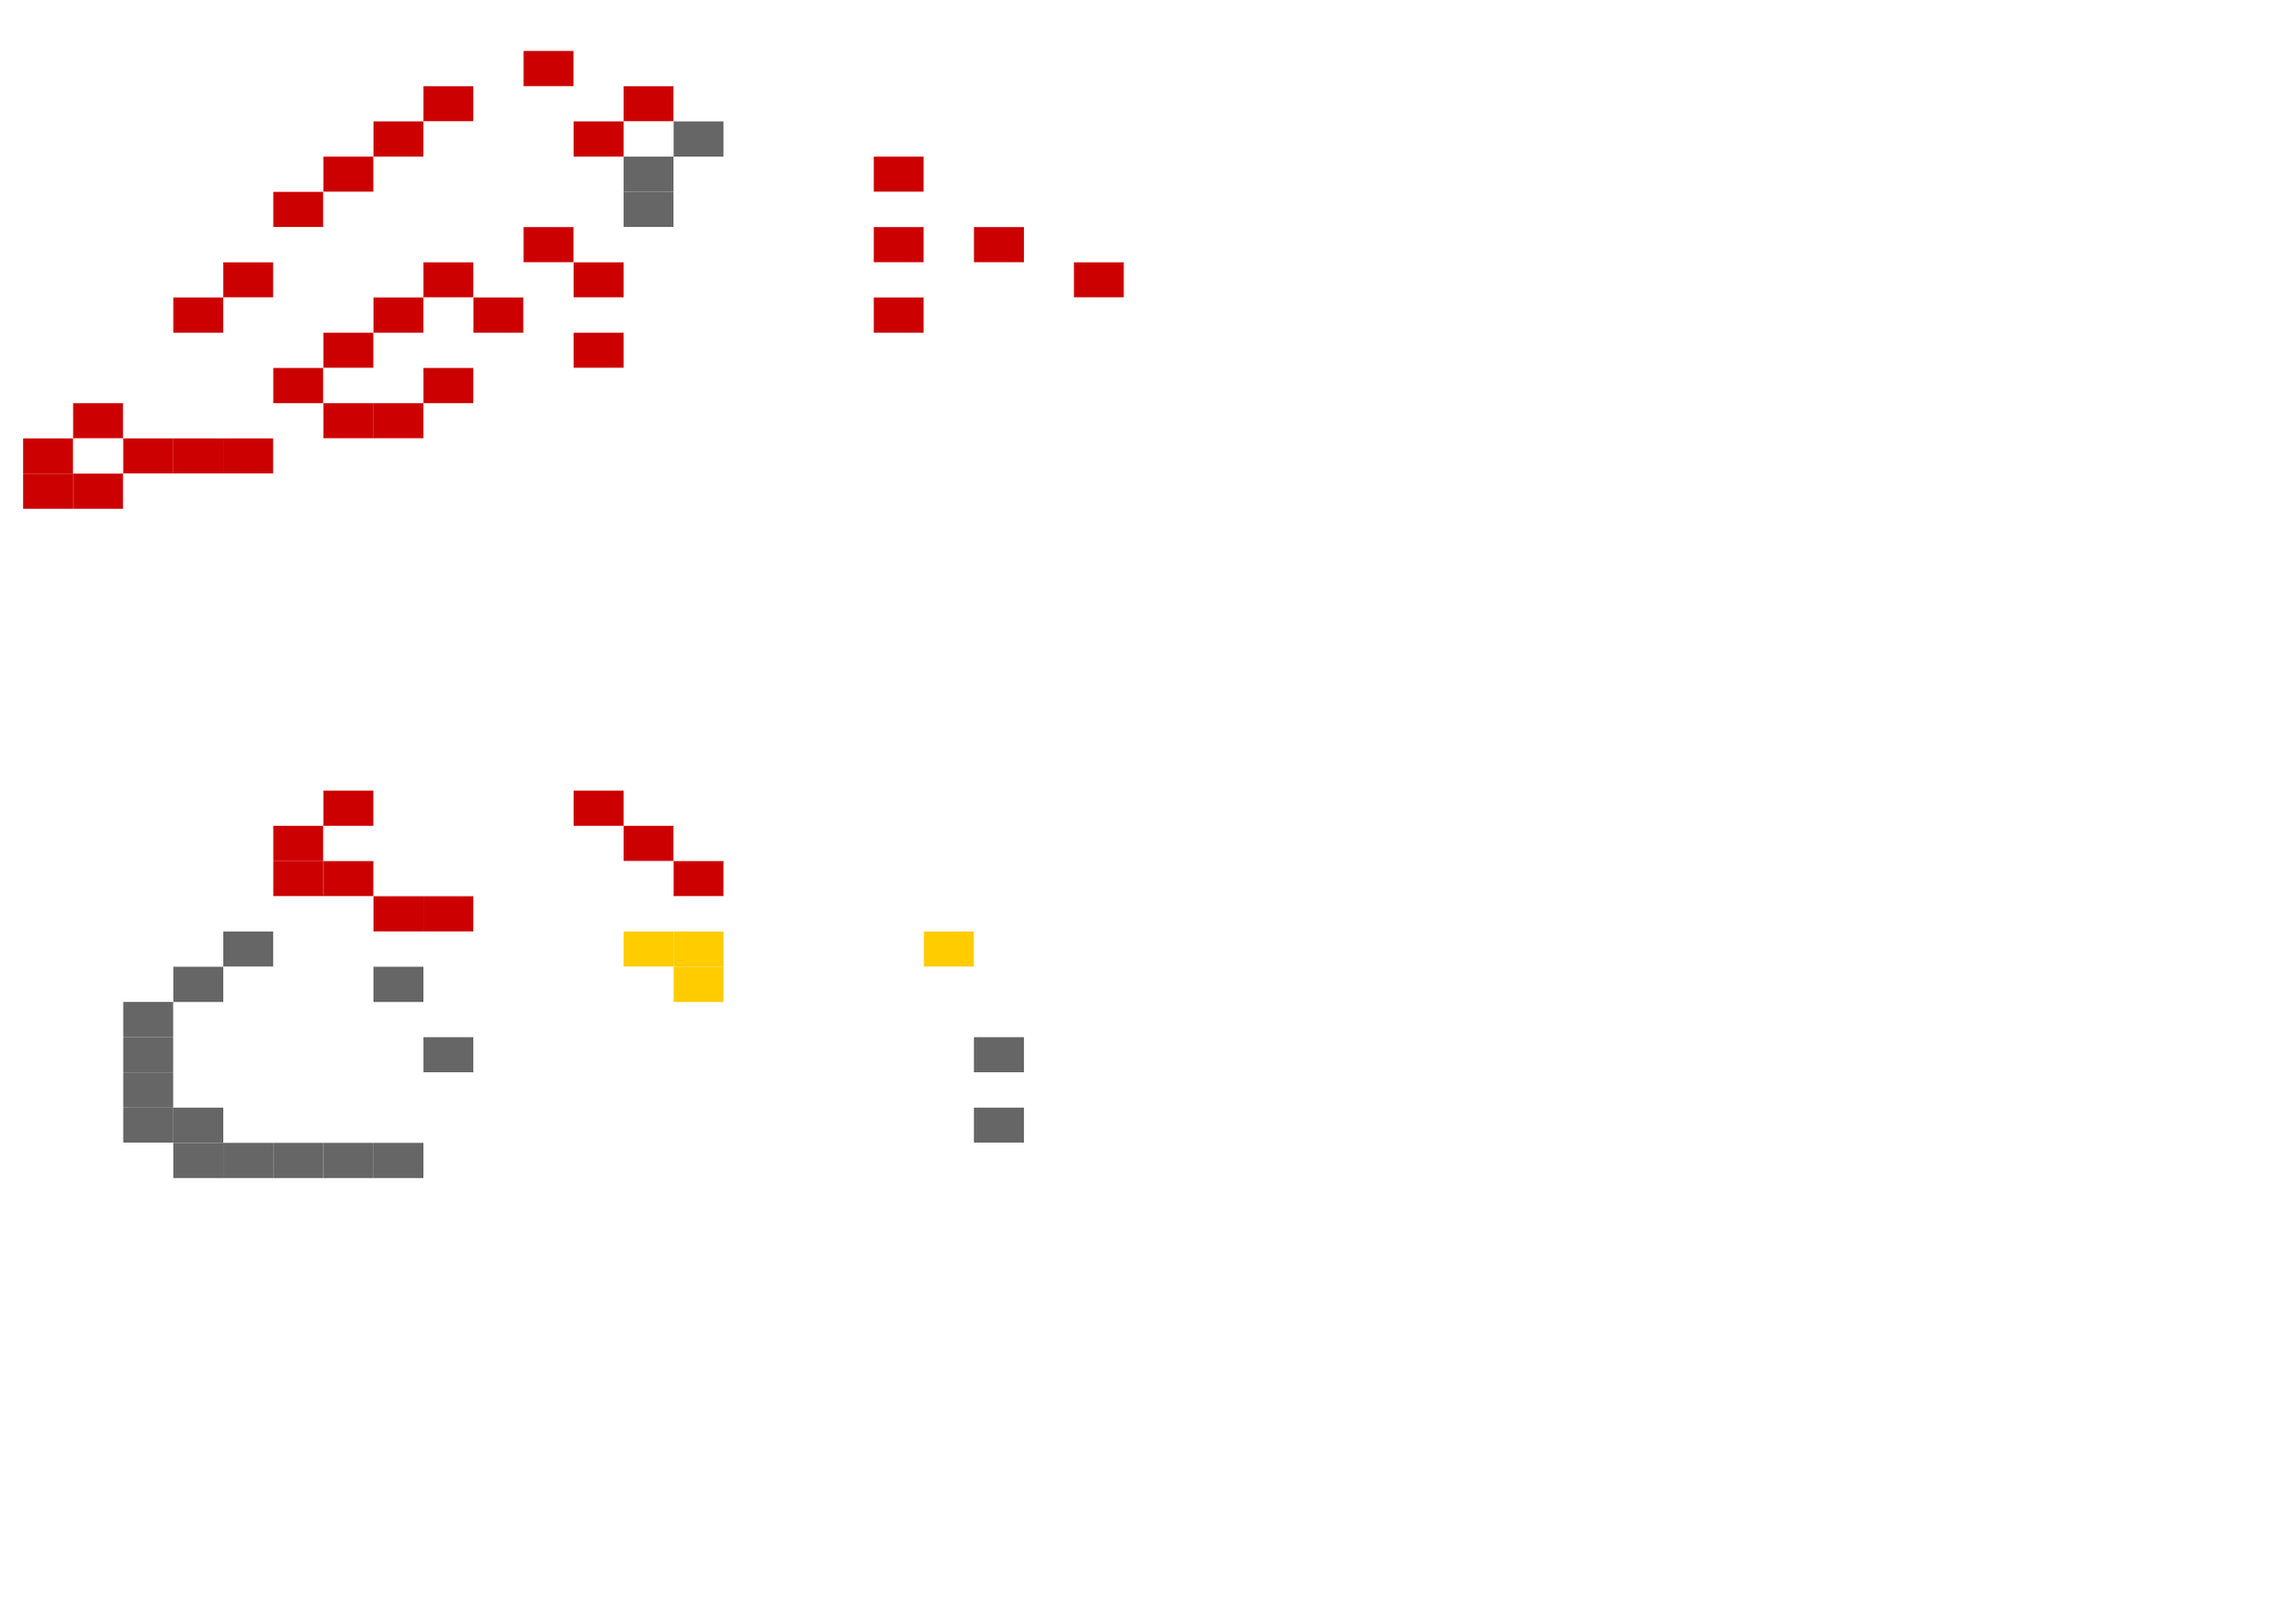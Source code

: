 digraph D {
 node [shape=plaintext]
 some_node [
 label=<
 <table ALIGN="CENTER" border="0" cellborder="0" cellspacing="0">

<tr>
<td bgcolor="white">     </td><td bgcolor="white">     </td><td bgcolor="white">     </td><td bgcolor="white">     </td><td bgcolor="white">     </td><td bgcolor="white">     </td><td bgcolor="white">     </td><td bgcolor="white">     </td><td bgcolor="white">     </td><td bgcolor="white">     </td><td bgcolor="white">     </td><td bgcolor="white">     </td><td bgcolor="white">     </td><td bgcolor="white">     </td><td bgcolor="white">     </td><td bgcolor="white">     </td><td bgcolor="white">     </td><td bgcolor="white">     </td><td bgcolor="white">     </td><td bgcolor="white">     </td><td bgcolor="white">     </td><td bgcolor="white">     </td><td bgcolor="white">     </td><td bgcolor="white">     </td><td bgcolor="white">     </td><td bgcolor="white">     </td><td bgcolor="white">     </td><td bgcolor="white">     </td><td bgcolor="white">     </td><td bgcolor="white">     </td><td bgcolor="white">     </td><td bgcolor="white">     </td><td bgcolor="white">     </td><td bgcolor="white">     </td><td bgcolor="white">     </td><td bgcolor="white">     </td><td bgcolor="white">     </td><td bgcolor="white">     </td><td bgcolor="white">     </td><td bgcolor="white">     </td><td bgcolor="white">     </td><td bgcolor="white">     </td><td bgcolor="white">     </td><td bgcolor="white">     </td><td bgcolor="white">     </td></tr>
<tr>
<td bgcolor="white">     </td><td bgcolor="white">     </td><td bgcolor="white">     </td><td bgcolor="white">     </td><td bgcolor="white">     </td><td bgcolor="white">     </td><td bgcolor="white">     </td><td bgcolor="white">     </td><td bgcolor="white">     </td><td bgcolor="white">     </td><td bgcolor="#CC0000">     </td><td bgcolor="white">     </td><td bgcolor="white">     </td><td bgcolor="white">     </td><td bgcolor="white">     </td><td bgcolor="white">     </td><td bgcolor="white">     </td><td bgcolor="white">     </td><td bgcolor="white">     </td><td bgcolor="white">     </td><td bgcolor="white">     </td><td bgcolor="white">     </td><td bgcolor="white">     </td><td bgcolor="white">     </td><td bgcolor="white">     </td><td bgcolor="white">     </td><td bgcolor="white">     </td><td bgcolor="white">     </td><td bgcolor="white">     </td><td bgcolor="white">     </td><td bgcolor="white">     </td><td bgcolor="white">     </td><td bgcolor="white">     </td><td bgcolor="white">     </td><td bgcolor="white">     </td><td bgcolor="white">     </td><td bgcolor="white">     </td><td bgcolor="white">     </td><td bgcolor="white">     </td><td bgcolor="white">     </td><td bgcolor="white">     </td><td bgcolor="white">     </td><td bgcolor="white">     </td><td bgcolor="white">     </td><td bgcolor="white">     </td></tr>
<tr>
<td bgcolor="white">     </td><td bgcolor="white">     </td><td bgcolor="white">     </td><td bgcolor="white">     </td><td bgcolor="white">     </td><td bgcolor="white">     </td><td bgcolor="white">     </td><td bgcolor="white">     </td><td bgcolor="#CC0000">     </td><td bgcolor="white">     </td><td bgcolor="white">     </td><td bgcolor="white">     </td><td bgcolor="#CC0000">     </td><td bgcolor="white">     </td><td bgcolor="white">     </td><td bgcolor="white">     </td><td bgcolor="white">     </td><td bgcolor="white">     </td><td bgcolor="white">     </td><td bgcolor="white">     </td><td bgcolor="white">     </td><td bgcolor="white">     </td><td bgcolor="white">     </td><td bgcolor="white">     </td><td bgcolor="white">     </td><td bgcolor="white">     </td><td bgcolor="white">     </td><td bgcolor="white">     </td><td bgcolor="white">     </td><td bgcolor="white">     </td><td bgcolor="white">     </td><td bgcolor="white">     </td><td bgcolor="white">     </td><td bgcolor="white">     </td><td bgcolor="white">     </td><td bgcolor="white">     </td><td bgcolor="white">     </td><td bgcolor="white">     </td><td bgcolor="white">     </td><td bgcolor="white">     </td><td bgcolor="white">     </td><td bgcolor="white">     </td><td bgcolor="white">     </td><td bgcolor="white">     </td><td bgcolor="white">     </td></tr>
<tr>
<td bgcolor="white">     </td><td bgcolor="white">     </td><td bgcolor="white">     </td><td bgcolor="white">     </td><td bgcolor="white">     </td><td bgcolor="white">     </td><td bgcolor="white">     </td><td bgcolor="#CC0000">     </td><td bgcolor="white">     </td><td bgcolor="white">     </td><td bgcolor="white">     </td><td bgcolor="#CC0000">     </td><td bgcolor="white">     </td><td bgcolor="#666666">     </td><td bgcolor="white">     </td><td bgcolor="white">     </td><td bgcolor="white">     </td><td bgcolor="white">     </td><td bgcolor="white">     </td><td bgcolor="white">     </td><td bgcolor="white">     </td><td bgcolor="white">     </td><td bgcolor="white">     </td><td bgcolor="white">     </td><td bgcolor="white">     </td><td bgcolor="white">     </td><td bgcolor="white">     </td><td bgcolor="white">     </td><td bgcolor="white">     </td><td bgcolor="white">     </td><td bgcolor="white">     </td><td bgcolor="white">     </td><td bgcolor="white">     </td><td bgcolor="white">     </td><td bgcolor="white">     </td><td bgcolor="white">     </td><td bgcolor="white">     </td><td bgcolor="white">     </td><td bgcolor="white">     </td><td bgcolor="white">     </td><td bgcolor="white">     </td><td bgcolor="white">     </td><td bgcolor="white">     </td><td bgcolor="white">     </td><td bgcolor="white">     </td></tr>
<tr>
<td bgcolor="white">     </td><td bgcolor="white">     </td><td bgcolor="white">     </td><td bgcolor="white">     </td><td bgcolor="white">     </td><td bgcolor="white">     </td><td bgcolor="#CC0000">     </td><td bgcolor="white">     </td><td bgcolor="white">     </td><td bgcolor="white">     </td><td bgcolor="white">     </td><td bgcolor="white">     </td><td bgcolor="#666666">     </td><td bgcolor="white">     </td><td bgcolor="white">     </td><td bgcolor="white">     </td><td bgcolor="white">     </td><td bgcolor="#CC0000">     </td><td bgcolor="white">     </td><td bgcolor="white">     </td><td bgcolor="white">     </td><td bgcolor="white">     </td><td bgcolor="white">     </td><td bgcolor="white">     </td><td bgcolor="white">     </td><td bgcolor="white">     </td><td bgcolor="white">     </td><td bgcolor="white">     </td><td bgcolor="white">     </td><td bgcolor="white">     </td><td bgcolor="white">     </td><td bgcolor="white">     </td><td bgcolor="white">     </td><td bgcolor="white">     </td><td bgcolor="white">     </td><td bgcolor="white">     </td><td bgcolor="white">     </td><td bgcolor="white">     </td><td bgcolor="white">     </td><td bgcolor="white">     </td><td bgcolor="white">     </td><td bgcolor="white">     </td><td bgcolor="white">     </td><td bgcolor="white">     </td><td bgcolor="white">     </td></tr>
<tr>
<td bgcolor="white">     </td><td bgcolor="white">     </td><td bgcolor="white">     </td><td bgcolor="white">     </td><td bgcolor="white">     </td><td bgcolor="#CC0000">     </td><td bgcolor="white">     </td><td bgcolor="white">     </td><td bgcolor="white">     </td><td bgcolor="white">     </td><td bgcolor="white">     </td><td bgcolor="white">     </td><td bgcolor="#666666">     </td><td bgcolor="white">     </td><td bgcolor="white">     </td><td bgcolor="white">     </td><td bgcolor="white">     </td><td bgcolor="white">     </td><td bgcolor="white">     </td><td bgcolor="white">     </td><td bgcolor="white">     </td><td bgcolor="white">     </td><td bgcolor="white">     </td><td bgcolor="white">     </td><td bgcolor="white">     </td><td bgcolor="white">     </td><td bgcolor="white">     </td><td bgcolor="white">     </td><td bgcolor="white">     </td><td bgcolor="white">     </td><td bgcolor="white">     </td><td bgcolor="white">     </td><td bgcolor="white">     </td><td bgcolor="white">     </td><td bgcolor="white">     </td><td bgcolor="white">     </td><td bgcolor="white">     </td><td bgcolor="white">     </td><td bgcolor="white">     </td><td bgcolor="white">     </td><td bgcolor="white">     </td><td bgcolor="white">     </td><td bgcolor="white">     </td><td bgcolor="white">     </td><td bgcolor="white">     </td></tr>
<tr>
<td bgcolor="white">     </td><td bgcolor="white">     </td><td bgcolor="white">     </td><td bgcolor="white">     </td><td bgcolor="white">     </td><td bgcolor="white">     </td><td bgcolor="white">     </td><td bgcolor="white">     </td><td bgcolor="white">     </td><td bgcolor="white">     </td><td bgcolor="#CC0000">     </td><td bgcolor="white">     </td><td bgcolor="white">     </td><td bgcolor="white">     </td><td bgcolor="white">     </td><td bgcolor="white">     </td><td bgcolor="white">     </td><td bgcolor="#CC0000">     </td><td bgcolor="white">     </td><td bgcolor="#CC0000">     </td><td bgcolor="white">     </td><td bgcolor="white">     </td><td bgcolor="white">     </td><td bgcolor="white">     </td><td bgcolor="white">     </td><td bgcolor="white">     </td><td bgcolor="white">     </td><td bgcolor="white">     </td><td bgcolor="white">     </td><td bgcolor="white">     </td><td bgcolor="white">     </td><td bgcolor="white">     </td><td bgcolor="white">     </td><td bgcolor="white">     </td><td bgcolor="white">     </td><td bgcolor="white">     </td><td bgcolor="white">     </td><td bgcolor="white">     </td><td bgcolor="white">     </td><td bgcolor="white">     </td><td bgcolor="white">     </td><td bgcolor="white">     </td><td bgcolor="white">     </td><td bgcolor="white">     </td><td bgcolor="white">     </td></tr>
<tr>
<td bgcolor="white">     </td><td bgcolor="white">     </td><td bgcolor="white">     </td><td bgcolor="white">     </td><td bgcolor="#CC0000">     </td><td bgcolor="white">     </td><td bgcolor="white">     </td><td bgcolor="white">     </td><td bgcolor="#CC0000">     </td><td bgcolor="white">     </td><td bgcolor="white">     </td><td bgcolor="#CC0000">     </td><td bgcolor="white">     </td><td bgcolor="white">     </td><td bgcolor="white">     </td><td bgcolor="white">     </td><td bgcolor="white">     </td><td bgcolor="white">     </td><td bgcolor="white">     </td><td bgcolor="white">     </td><td bgcolor="white">     </td><td bgcolor="#CC0000">     </td><td bgcolor="white">     </td><td bgcolor="white">     </td><td bgcolor="white">     </td><td bgcolor="white">     </td><td bgcolor="white">     </td><td bgcolor="white">     </td><td bgcolor="white">     </td><td bgcolor="white">     </td><td bgcolor="white">     </td><td bgcolor="white">     </td><td bgcolor="white">     </td><td bgcolor="white">     </td><td bgcolor="white">     </td><td bgcolor="white">     </td><td bgcolor="white">     </td><td bgcolor="white">     </td><td bgcolor="white">     </td><td bgcolor="white">     </td><td bgcolor="white">     </td><td bgcolor="white">     </td><td bgcolor="white">     </td><td bgcolor="white">     </td><td bgcolor="white">     </td></tr>
<tr>
<td bgcolor="white">     </td><td bgcolor="white">     </td><td bgcolor="white">     </td><td bgcolor="#CC0000">     </td><td bgcolor="white">     </td><td bgcolor="white">     </td><td bgcolor="white">     </td><td bgcolor="#CC0000">     </td><td bgcolor="white">     </td><td bgcolor="#CC0000">     </td><td bgcolor="white">     </td><td bgcolor="white">     </td><td bgcolor="white">     </td><td bgcolor="white">     </td><td bgcolor="white">     </td><td bgcolor="white">     </td><td bgcolor="white">     </td><td bgcolor="#CC0000">     </td><td bgcolor="white">     </td><td bgcolor="white">     </td><td bgcolor="white">     </td><td bgcolor="white">     </td><td bgcolor="white">     </td><td bgcolor="white">     </td><td bgcolor="white">     </td><td bgcolor="white">     </td><td bgcolor="white">     </td><td bgcolor="white">     </td><td bgcolor="white">     </td><td bgcolor="white">     </td><td bgcolor="white">     </td><td bgcolor="white">     </td><td bgcolor="white">     </td><td bgcolor="white">     </td><td bgcolor="white">     </td><td bgcolor="white">     </td><td bgcolor="white">     </td><td bgcolor="white">     </td><td bgcolor="white">     </td><td bgcolor="white">     </td><td bgcolor="white">     </td><td bgcolor="white">     </td><td bgcolor="white">     </td><td bgcolor="white">     </td><td bgcolor="white">     </td></tr>
<tr>
<td bgcolor="white">     </td><td bgcolor="white">     </td><td bgcolor="white">     </td><td bgcolor="white">     </td><td bgcolor="white">     </td><td bgcolor="white">     </td><td bgcolor="#CC0000">     </td><td bgcolor="white">     </td><td bgcolor="white">     </td><td bgcolor="white">     </td><td bgcolor="white">     </td><td bgcolor="#CC0000">     </td><td bgcolor="white">     </td><td bgcolor="white">     </td><td bgcolor="white">     </td><td bgcolor="white">     </td><td bgcolor="white">     </td><td bgcolor="white">     </td><td bgcolor="white">     </td><td bgcolor="white">     </td><td bgcolor="white">     </td><td bgcolor="white">     </td><td bgcolor="white">     </td><td bgcolor="white">     </td><td bgcolor="white">     </td><td bgcolor="white">     </td><td bgcolor="white">     </td><td bgcolor="white">     </td><td bgcolor="white">     </td><td bgcolor="white">     </td><td bgcolor="white">     </td><td bgcolor="white">     </td><td bgcolor="white">     </td><td bgcolor="white">     </td><td bgcolor="white">     </td><td bgcolor="white">     </td><td bgcolor="white">     </td><td bgcolor="white">     </td><td bgcolor="white">     </td><td bgcolor="white">     </td><td bgcolor="white">     </td><td bgcolor="white">     </td><td bgcolor="white">     </td><td bgcolor="white">     </td><td bgcolor="white">     </td></tr>
<tr>
<td bgcolor="white">     </td><td bgcolor="white">     </td><td bgcolor="white">     </td><td bgcolor="white">     </td><td bgcolor="white">     </td><td bgcolor="#CC0000">     </td><td bgcolor="white">     </td><td bgcolor="white">     </td><td bgcolor="#CC0000">     </td><td bgcolor="white">     </td><td bgcolor="white">     </td><td bgcolor="white">     </td><td bgcolor="white">     </td><td bgcolor="white">     </td><td bgcolor="white">     </td><td bgcolor="white">     </td><td bgcolor="white">     </td><td bgcolor="white">     </td><td bgcolor="white">     </td><td bgcolor="white">     </td><td bgcolor="white">     </td><td bgcolor="white">     </td><td bgcolor="white">     </td><td bgcolor="white">     </td><td bgcolor="white">     </td><td bgcolor="white">     </td><td bgcolor="white">     </td><td bgcolor="white">     </td><td bgcolor="white">     </td><td bgcolor="white">     </td><td bgcolor="white">     </td><td bgcolor="white">     </td><td bgcolor="white">     </td><td bgcolor="white">     </td><td bgcolor="white">     </td><td bgcolor="white">     </td><td bgcolor="white">     </td><td bgcolor="white">     </td><td bgcolor="white">     </td><td bgcolor="white">     </td><td bgcolor="white">     </td><td bgcolor="white">     </td><td bgcolor="white">     </td><td bgcolor="white">     </td><td bgcolor="white">     </td></tr>
<tr>
<td bgcolor="white">     </td><td bgcolor="#CC0000">     </td><td bgcolor="white">     </td><td bgcolor="white">     </td><td bgcolor="white">     </td><td bgcolor="white">     </td><td bgcolor="#CC0000">     </td><td bgcolor="#CC0000">     </td><td bgcolor="white">     </td><td bgcolor="white">     </td><td bgcolor="white">     </td><td bgcolor="white">     </td><td bgcolor="white">     </td><td bgcolor="white">     </td><td bgcolor="white">     </td><td bgcolor="white">     </td><td bgcolor="white">     </td><td bgcolor="white">     </td><td bgcolor="white">     </td><td bgcolor="white">     </td><td bgcolor="white">     </td><td bgcolor="white">     </td><td bgcolor="white">     </td><td bgcolor="white">     </td><td bgcolor="white">     </td><td bgcolor="white">     </td><td bgcolor="white">     </td><td bgcolor="white">     </td><td bgcolor="white">     </td><td bgcolor="white">     </td><td bgcolor="white">     </td><td bgcolor="white">     </td><td bgcolor="white">     </td><td bgcolor="white">     </td><td bgcolor="white">     </td><td bgcolor="white">     </td><td bgcolor="white">     </td><td bgcolor="white">     </td><td bgcolor="white">     </td><td bgcolor="white">     </td><td bgcolor="white">     </td><td bgcolor="white">     </td><td bgcolor="white">     </td><td bgcolor="white">     </td><td bgcolor="white">     </td></tr>
<tr>
<td bgcolor="#CC0000">     </td><td bgcolor="white">     </td><td bgcolor="#CC0000">     </td><td bgcolor="#CC0000">     </td><td bgcolor="#CC0000">     </td><td bgcolor="white">     </td><td bgcolor="white">     </td><td bgcolor="white">     </td><td bgcolor="white">     </td><td bgcolor="white">     </td><td bgcolor="white">     </td><td bgcolor="white">     </td><td bgcolor="white">     </td><td bgcolor="white">     </td><td bgcolor="white">     </td><td bgcolor="white">     </td><td bgcolor="white">     </td><td bgcolor="white">     </td><td bgcolor="white">     </td><td bgcolor="white">     </td><td bgcolor="white">     </td><td bgcolor="white">     </td><td bgcolor="white">     </td><td bgcolor="white">     </td><td bgcolor="white">     </td><td bgcolor="white">     </td><td bgcolor="white">     </td><td bgcolor="white">     </td><td bgcolor="white">     </td><td bgcolor="white">     </td><td bgcolor="white">     </td><td bgcolor="white">     </td><td bgcolor="white">     </td><td bgcolor="white">     </td><td bgcolor="white">     </td><td bgcolor="white">     </td><td bgcolor="white">     </td><td bgcolor="white">     </td><td bgcolor="white">     </td><td bgcolor="white">     </td><td bgcolor="white">     </td><td bgcolor="white">     </td><td bgcolor="white">     </td><td bgcolor="white">     </td><td bgcolor="white">     </td></tr>
<tr>
<td bgcolor="#CC0000">     </td><td bgcolor="#CC0000">     </td><td bgcolor="white">     </td><td bgcolor="white">     </td><td bgcolor="white">     </td><td bgcolor="white">     </td><td bgcolor="white">     </td><td bgcolor="white">     </td><td bgcolor="white">     </td><td bgcolor="white">     </td><td bgcolor="white">     </td><td bgcolor="white">     </td><td bgcolor="white">     </td><td bgcolor="white">     </td><td bgcolor="white">     </td><td bgcolor="white">     </td><td bgcolor="white">     </td><td bgcolor="white">     </td><td bgcolor="white">     </td><td bgcolor="white">     </td><td bgcolor="white">     </td><td bgcolor="white">     </td><td bgcolor="white">     </td><td bgcolor="white">     </td><td bgcolor="white">     </td><td bgcolor="white">     </td><td bgcolor="white">     </td><td bgcolor="white">     </td><td bgcolor="white">     </td><td bgcolor="white">     </td><td bgcolor="white">     </td><td bgcolor="white">     </td><td bgcolor="white">     </td><td bgcolor="white">     </td><td bgcolor="white">     </td><td bgcolor="white">     </td><td bgcolor="white">     </td><td bgcolor="white">     </td><td bgcolor="white">     </td><td bgcolor="white">     </td><td bgcolor="white">     </td><td bgcolor="white">     </td><td bgcolor="white">     </td><td bgcolor="white">     </td><td bgcolor="white">     </td></tr>
<tr>
<td bgcolor="white">     </td><td bgcolor="white">     </td><td bgcolor="white">     </td><td bgcolor="white">     </td><td bgcolor="white">     </td><td bgcolor="white">     </td><td bgcolor="white">     </td><td bgcolor="white">     </td><td bgcolor="white">     </td><td bgcolor="white">     </td><td bgcolor="white">     </td><td bgcolor="white">     </td><td bgcolor="white">     </td><td bgcolor="white">     </td><td bgcolor="white">     </td><td bgcolor="white">     </td><td bgcolor="white">     </td><td bgcolor="white">     </td><td bgcolor="white">     </td><td bgcolor="white">     </td><td bgcolor="white">     </td><td bgcolor="white">     </td><td bgcolor="white">     </td><td bgcolor="white">     </td><td bgcolor="white">     </td><td bgcolor="white">     </td><td bgcolor="white">     </td><td bgcolor="white">     </td><td bgcolor="white">     </td><td bgcolor="white">     </td><td bgcolor="white">     </td><td bgcolor="white">     </td><td bgcolor="white">     </td><td bgcolor="white">     </td><td bgcolor="white">     </td><td bgcolor="white">     </td><td bgcolor="white">     </td><td bgcolor="white">     </td><td bgcolor="white">     </td><td bgcolor="white">     </td><td bgcolor="white">     </td><td bgcolor="white">     </td><td bgcolor="white">     </td><td bgcolor="white">     </td><td bgcolor="white">     </td></tr>
<tr>
<td bgcolor="white">     </td><td bgcolor="white">     </td><td bgcolor="white">     </td><td bgcolor="white">     </td><td bgcolor="white">     </td><td bgcolor="white">     </td><td bgcolor="white">     </td><td bgcolor="white">     </td><td bgcolor="white">     </td><td bgcolor="white">     </td><td bgcolor="white">     </td><td bgcolor="white">     </td><td bgcolor="white">     </td><td bgcolor="white">     </td><td bgcolor="white">     </td><td bgcolor="white">     </td><td bgcolor="white">     </td><td bgcolor="white">     </td><td bgcolor="white">     </td><td bgcolor="white">     </td><td bgcolor="white">     </td><td bgcolor="white">     </td><td bgcolor="white">     </td><td bgcolor="white">     </td><td bgcolor="white">     </td><td bgcolor="white">     </td><td bgcolor="white">     </td><td bgcolor="white">     </td><td bgcolor="white">     </td><td bgcolor="white">     </td><td bgcolor="white">     </td><td bgcolor="white">     </td><td bgcolor="white">     </td><td bgcolor="white">     </td><td bgcolor="white">     </td><td bgcolor="white">     </td><td bgcolor="white">     </td><td bgcolor="white">     </td><td bgcolor="white">     </td><td bgcolor="white">     </td><td bgcolor="white">     </td><td bgcolor="white">     </td><td bgcolor="white">     </td><td bgcolor="white">     </td><td bgcolor="white">     </td></tr>
<tr>
<td bgcolor="white">     </td><td bgcolor="white">     </td><td bgcolor="white">     </td><td bgcolor="white">     </td><td bgcolor="white">     </td><td bgcolor="white">     </td><td bgcolor="white">     </td><td bgcolor="white">     </td><td bgcolor="white">     </td><td bgcolor="white">     </td><td bgcolor="white">     </td><td bgcolor="white">     </td><td bgcolor="white">     </td><td bgcolor="white">     </td><td bgcolor="white">     </td><td bgcolor="white">     </td><td bgcolor="white">     </td><td bgcolor="white">     </td><td bgcolor="white">     </td><td bgcolor="white">     </td><td bgcolor="white">     </td><td bgcolor="white">     </td><td bgcolor="white">     </td><td bgcolor="white">     </td><td bgcolor="white">     </td><td bgcolor="white">     </td><td bgcolor="white">     </td><td bgcolor="white">     </td><td bgcolor="white">     </td><td bgcolor="white">     </td><td bgcolor="white">     </td><td bgcolor="white">     </td><td bgcolor="white">     </td><td bgcolor="white">     </td><td bgcolor="white">     </td><td bgcolor="white">     </td><td bgcolor="white">     </td><td bgcolor="white">     </td><td bgcolor="white">     </td><td bgcolor="white">     </td><td bgcolor="white">     </td><td bgcolor="white">     </td><td bgcolor="white">     </td><td bgcolor="white">     </td><td bgcolor="white">     </td></tr>
<tr>
<td bgcolor="white">     </td><td bgcolor="white">     </td><td bgcolor="white">     </td><td bgcolor="white">     </td><td bgcolor="white">     </td><td bgcolor="white">     </td><td bgcolor="white">     </td><td bgcolor="white">     </td><td bgcolor="white">     </td><td bgcolor="white">     </td><td bgcolor="white">     </td><td bgcolor="white">     </td><td bgcolor="white">     </td><td bgcolor="white">     </td><td bgcolor="white">     </td><td bgcolor="white">     </td><td bgcolor="white">     </td><td bgcolor="white">     </td><td bgcolor="white">     </td><td bgcolor="white">     </td><td bgcolor="white">     </td><td bgcolor="white">     </td><td bgcolor="white">     </td><td bgcolor="white">     </td><td bgcolor="white">     </td><td bgcolor="white">     </td><td bgcolor="white">     </td><td bgcolor="white">     </td><td bgcolor="white">     </td><td bgcolor="white">     </td><td bgcolor="white">     </td><td bgcolor="white">     </td><td bgcolor="white">     </td><td bgcolor="white">     </td><td bgcolor="white">     </td><td bgcolor="white">     </td><td bgcolor="white">     </td><td bgcolor="white">     </td><td bgcolor="white">     </td><td bgcolor="white">     </td><td bgcolor="white">     </td><td bgcolor="white">     </td><td bgcolor="white">     </td><td bgcolor="white">     </td><td bgcolor="white">     </td></tr>
<tr>
<td bgcolor="white">     </td><td bgcolor="white">     </td><td bgcolor="white">     </td><td bgcolor="white">     </td><td bgcolor="white">     </td><td bgcolor="white">     </td><td bgcolor="white">     </td><td bgcolor="white">     </td><td bgcolor="white">     </td><td bgcolor="white">     </td><td bgcolor="white">     </td><td bgcolor="white">     </td><td bgcolor="white">     </td><td bgcolor="white">     </td><td bgcolor="white">     </td><td bgcolor="white">     </td><td bgcolor="white">     </td><td bgcolor="white">     </td><td bgcolor="white">     </td><td bgcolor="white">     </td><td bgcolor="white">     </td><td bgcolor="white">     </td><td bgcolor="white">     </td><td bgcolor="white">     </td><td bgcolor="white">     </td><td bgcolor="white">     </td><td bgcolor="white">     </td><td bgcolor="white">     </td><td bgcolor="white">     </td><td bgcolor="white">     </td><td bgcolor="white">     </td><td bgcolor="white">     </td><td bgcolor="white">     </td><td bgcolor="white">     </td><td bgcolor="white">     </td><td bgcolor="white">     </td><td bgcolor="white">     </td><td bgcolor="white">     </td><td bgcolor="white">     </td><td bgcolor="white">     </td><td bgcolor="white">     </td><td bgcolor="white">     </td><td bgcolor="white">     </td><td bgcolor="white">     </td><td bgcolor="white">     </td></tr>
<tr>
<td bgcolor="white">     </td><td bgcolor="white">     </td><td bgcolor="white">     </td><td bgcolor="white">     </td><td bgcolor="white">     </td><td bgcolor="white">     </td><td bgcolor="white">     </td><td bgcolor="white">     </td><td bgcolor="white">     </td><td bgcolor="white">     </td><td bgcolor="white">     </td><td bgcolor="white">     </td><td bgcolor="white">     </td><td bgcolor="white">     </td><td bgcolor="white">     </td><td bgcolor="white">     </td><td bgcolor="white">     </td><td bgcolor="white">     </td><td bgcolor="white">     </td><td bgcolor="white">     </td><td bgcolor="white">     </td><td bgcolor="white">     </td><td bgcolor="white">     </td><td bgcolor="white">     </td><td bgcolor="white">     </td><td bgcolor="white">     </td><td bgcolor="white">     </td><td bgcolor="white">     </td><td bgcolor="white">     </td><td bgcolor="white">     </td><td bgcolor="white">     </td><td bgcolor="white">     </td><td bgcolor="white">     </td><td bgcolor="white">     </td><td bgcolor="white">     </td><td bgcolor="white">     </td><td bgcolor="white">     </td><td bgcolor="white">     </td><td bgcolor="white">     </td><td bgcolor="white">     </td><td bgcolor="white">     </td><td bgcolor="white">     </td><td bgcolor="white">     </td><td bgcolor="white">     </td><td bgcolor="white">     </td></tr>
<tr>
<td bgcolor="white">     </td><td bgcolor="white">     </td><td bgcolor="white">     </td><td bgcolor="white">     </td><td bgcolor="white">     </td><td bgcolor="white">     </td><td bgcolor="white">     </td><td bgcolor="white">     </td><td bgcolor="white">     </td><td bgcolor="white">     </td><td bgcolor="white">     </td><td bgcolor="white">     </td><td bgcolor="white">     </td><td bgcolor="white">     </td><td bgcolor="white">     </td><td bgcolor="white">     </td><td bgcolor="white">     </td><td bgcolor="white">     </td><td bgcolor="white">     </td><td bgcolor="white">     </td><td bgcolor="white">     </td><td bgcolor="white">     </td><td bgcolor="white">     </td><td bgcolor="white">     </td><td bgcolor="white">     </td><td bgcolor="white">     </td><td bgcolor="white">     </td><td bgcolor="white">     </td><td bgcolor="white">     </td><td bgcolor="white">     </td><td bgcolor="white">     </td><td bgcolor="white">     </td><td bgcolor="white">     </td><td bgcolor="white">     </td><td bgcolor="white">     </td><td bgcolor="white">     </td><td bgcolor="white">     </td><td bgcolor="white">     </td><td bgcolor="white">     </td><td bgcolor="white">     </td><td bgcolor="white">     </td><td bgcolor="white">     </td><td bgcolor="white">     </td><td bgcolor="white">     </td><td bgcolor="white">     </td></tr>
<tr>
<td bgcolor="white">     </td><td bgcolor="white">     </td><td bgcolor="white">     </td><td bgcolor="white">     </td><td bgcolor="white">     </td><td bgcolor="white">     </td><td bgcolor="white">     </td><td bgcolor="white">     </td><td bgcolor="white">     </td><td bgcolor="white">     </td><td bgcolor="white">     </td><td bgcolor="white">     </td><td bgcolor="white">     </td><td bgcolor="white">     </td><td bgcolor="white">     </td><td bgcolor="white">     </td><td bgcolor="white">     </td><td bgcolor="white">     </td><td bgcolor="white">     </td><td bgcolor="white">     </td><td bgcolor="white">     </td><td bgcolor="white">     </td><td bgcolor="white">     </td><td bgcolor="white">     </td><td bgcolor="white">     </td><td bgcolor="white">     </td><td bgcolor="white">     </td><td bgcolor="white">     </td><td bgcolor="white">     </td><td bgcolor="white">     </td><td bgcolor="white">     </td><td bgcolor="white">     </td><td bgcolor="white">     </td><td bgcolor="white">     </td><td bgcolor="white">     </td><td bgcolor="white">     </td><td bgcolor="white">     </td><td bgcolor="white">     </td><td bgcolor="white">     </td><td bgcolor="white">     </td><td bgcolor="white">     </td><td bgcolor="white">     </td><td bgcolor="white">     </td><td bgcolor="white">     </td><td bgcolor="white">     </td></tr>
<tr>
<td bgcolor="white">     </td><td bgcolor="white">     </td><td bgcolor="white">     </td><td bgcolor="white">     </td><td bgcolor="white">     </td><td bgcolor="white">     </td><td bgcolor="#CC0000">     </td><td bgcolor="white">     </td><td bgcolor="white">     </td><td bgcolor="white">     </td><td bgcolor="white">     </td><td bgcolor="#CC0000">     </td><td bgcolor="white">     </td><td bgcolor="white">     </td><td bgcolor="white">     </td><td bgcolor="white">     </td><td bgcolor="white">     </td><td bgcolor="white">     </td><td bgcolor="white">     </td><td bgcolor="white">     </td><td bgcolor="white">     </td><td bgcolor="white">     </td><td bgcolor="white">     </td><td bgcolor="white">     </td><td bgcolor="white">     </td><td bgcolor="white">     </td><td bgcolor="white">     </td><td bgcolor="white">     </td><td bgcolor="white">     </td><td bgcolor="white">     </td><td bgcolor="white">     </td><td bgcolor="white">     </td><td bgcolor="white">     </td><td bgcolor="white">     </td><td bgcolor="white">     </td><td bgcolor="white">     </td><td bgcolor="white">     </td><td bgcolor="white">     </td><td bgcolor="white">     </td><td bgcolor="white">     </td><td bgcolor="white">     </td><td bgcolor="white">     </td><td bgcolor="white">     </td><td bgcolor="white">     </td><td bgcolor="white">     </td></tr>
<tr>
<td bgcolor="white">     </td><td bgcolor="white">     </td><td bgcolor="white">     </td><td bgcolor="white">     </td><td bgcolor="white">     </td><td bgcolor="#CC0000">     </td><td bgcolor="white">     </td><td bgcolor="white">     </td><td bgcolor="white">     </td><td bgcolor="white">     </td><td bgcolor="white">     </td><td bgcolor="white">     </td><td bgcolor="#CC0000">     </td><td bgcolor="white">     </td><td bgcolor="white">     </td><td bgcolor="white">     </td><td bgcolor="white">     </td><td bgcolor="white">     </td><td bgcolor="white">     </td><td bgcolor="white">     </td><td bgcolor="white">     </td><td bgcolor="white">     </td><td bgcolor="white">     </td><td bgcolor="white">     </td><td bgcolor="white">     </td><td bgcolor="white">     </td><td bgcolor="white">     </td><td bgcolor="white">     </td><td bgcolor="white">     </td><td bgcolor="white">     </td><td bgcolor="white">     </td><td bgcolor="white">     </td><td bgcolor="white">     </td><td bgcolor="white">     </td><td bgcolor="white">     </td><td bgcolor="white">     </td><td bgcolor="white">     </td><td bgcolor="white">     </td><td bgcolor="white">     </td><td bgcolor="white">     </td><td bgcolor="white">     </td><td bgcolor="white">     </td><td bgcolor="white">     </td><td bgcolor="white">     </td><td bgcolor="white">     </td></tr>
<tr>
<td bgcolor="white">     </td><td bgcolor="white">     </td><td bgcolor="white">     </td><td bgcolor="white">     </td><td bgcolor="white">     </td><td bgcolor="#CC0000">     </td><td bgcolor="#CC0000">     </td><td bgcolor="white">     </td><td bgcolor="white">     </td><td bgcolor="white">     </td><td bgcolor="white">     </td><td bgcolor="white">     </td><td bgcolor="white">     </td><td bgcolor="#CC0000">     </td><td bgcolor="white">     </td><td bgcolor="white">     </td><td bgcolor="white">     </td><td bgcolor="white">     </td><td bgcolor="white">     </td><td bgcolor="white">     </td><td bgcolor="white">     </td><td bgcolor="white">     </td><td bgcolor="white">     </td><td bgcolor="white">     </td><td bgcolor="white">     </td><td bgcolor="white">     </td><td bgcolor="white">     </td><td bgcolor="white">     </td><td bgcolor="white">     </td><td bgcolor="white">     </td><td bgcolor="white">     </td><td bgcolor="white">     </td><td bgcolor="white">     </td><td bgcolor="white">     </td><td bgcolor="white">     </td><td bgcolor="white">     </td><td bgcolor="white">     </td><td bgcolor="white">     </td><td bgcolor="white">     </td><td bgcolor="white">     </td><td bgcolor="white">     </td><td bgcolor="white">     </td><td bgcolor="white">     </td><td bgcolor="white">     </td><td bgcolor="white">     </td></tr>
<tr>
<td bgcolor="white">     </td><td bgcolor="white">     </td><td bgcolor="white">     </td><td bgcolor="white">     </td><td bgcolor="white">     </td><td bgcolor="white">     </td><td bgcolor="white">     </td><td bgcolor="#CC0000">     </td><td bgcolor="#CC0000">     </td><td bgcolor="white">     </td><td bgcolor="white">     </td><td bgcolor="white">     </td><td bgcolor="white">     </td><td bgcolor="white">     </td><td bgcolor="white">     </td><td bgcolor="white">     </td><td bgcolor="white">     </td><td bgcolor="white">     </td><td bgcolor="white">     </td><td bgcolor="white">     </td><td bgcolor="white">     </td><td bgcolor="white">     </td><td bgcolor="white">     </td><td bgcolor="white">     </td><td bgcolor="white">     </td><td bgcolor="white">     </td><td bgcolor="white">     </td><td bgcolor="white">     </td><td bgcolor="white">     </td><td bgcolor="white">     </td><td bgcolor="white">     </td><td bgcolor="white">     </td><td bgcolor="white">     </td><td bgcolor="white">     </td><td bgcolor="white">     </td><td bgcolor="white">     </td><td bgcolor="white">     </td><td bgcolor="white">     </td><td bgcolor="white">     </td><td bgcolor="white">     </td><td bgcolor="white">     </td><td bgcolor="white">     </td><td bgcolor="white">     </td><td bgcolor="white">     </td><td bgcolor="white">     </td></tr>
<tr>
<td bgcolor="white">     </td><td bgcolor="white">     </td><td bgcolor="white">     </td><td bgcolor="white">     </td><td bgcolor="#666666">     </td><td bgcolor="white">     </td><td bgcolor="white">     </td><td bgcolor="white">     </td><td bgcolor="white">     </td><td bgcolor="white">     </td><td bgcolor="white">     </td><td bgcolor="white">     </td><td bgcolor="#FFCC00">     </td><td bgcolor="#FFCC00">     </td><td bgcolor="white">     </td><td bgcolor="white">     </td><td bgcolor="white">     </td><td bgcolor="white">     </td><td bgcolor="#FFCC00">     </td><td bgcolor="white">     </td><td bgcolor="white">     </td><td bgcolor="white">     </td><td bgcolor="white">     </td><td bgcolor="white">     </td><td bgcolor="white">     </td><td bgcolor="white">     </td><td bgcolor="white">     </td><td bgcolor="white">     </td><td bgcolor="white">     </td><td bgcolor="white">     </td><td bgcolor="white">     </td><td bgcolor="white">     </td><td bgcolor="white">     </td><td bgcolor="white">     </td><td bgcolor="white">     </td><td bgcolor="white">     </td><td bgcolor="white">     </td><td bgcolor="white">     </td><td bgcolor="white">     </td><td bgcolor="white">     </td><td bgcolor="white">     </td><td bgcolor="white">     </td><td bgcolor="white">     </td><td bgcolor="white">     </td><td bgcolor="white">     </td></tr>
<tr>
<td bgcolor="white">     </td><td bgcolor="white">     </td><td bgcolor="white">     </td><td bgcolor="#666666">     </td><td bgcolor="white">     </td><td bgcolor="white">     </td><td bgcolor="white">     </td><td bgcolor="#666666">     </td><td bgcolor="white">     </td><td bgcolor="white">     </td><td bgcolor="white">     </td><td bgcolor="white">     </td><td bgcolor="white">     </td><td bgcolor="#FFCC00">     </td><td bgcolor="white">     </td><td bgcolor="white">     </td><td bgcolor="white">     </td><td bgcolor="white">     </td><td bgcolor="white">     </td><td bgcolor="white">     </td><td bgcolor="white">     </td><td bgcolor="white">     </td><td bgcolor="white">     </td><td bgcolor="white">     </td><td bgcolor="white">     </td><td bgcolor="white">     </td><td bgcolor="white">     </td><td bgcolor="white">     </td><td bgcolor="white">     </td><td bgcolor="white">     </td><td bgcolor="white">     </td><td bgcolor="white">     </td><td bgcolor="white">     </td><td bgcolor="white">     </td><td bgcolor="white">     </td><td bgcolor="white">     </td><td bgcolor="white">     </td><td bgcolor="white">     </td><td bgcolor="white">     </td><td bgcolor="white">     </td><td bgcolor="white">     </td><td bgcolor="white">     </td><td bgcolor="white">     </td><td bgcolor="white">     </td><td bgcolor="white">     </td></tr>
<tr>
<td bgcolor="white">     </td><td bgcolor="white">     </td><td bgcolor="#666666">     </td><td bgcolor="white">     </td><td bgcolor="white">     </td><td bgcolor="white">     </td><td bgcolor="white">     </td><td bgcolor="white">     </td><td bgcolor="white">     </td><td bgcolor="white">     </td><td bgcolor="white">     </td><td bgcolor="white">     </td><td bgcolor="white">     </td><td bgcolor="white">     </td><td bgcolor="white">     </td><td bgcolor="white">     </td><td bgcolor="white">     </td><td bgcolor="white">     </td><td bgcolor="white">     </td><td bgcolor="white">     </td><td bgcolor="white">     </td><td bgcolor="white">     </td><td bgcolor="white">     </td><td bgcolor="white">     </td><td bgcolor="white">     </td><td bgcolor="white">     </td><td bgcolor="white">     </td><td bgcolor="white">     </td><td bgcolor="white">     </td><td bgcolor="white">     </td><td bgcolor="white">     </td><td bgcolor="white">     </td><td bgcolor="white">     </td><td bgcolor="white">     </td><td bgcolor="white">     </td><td bgcolor="white">     </td><td bgcolor="white">     </td><td bgcolor="white">     </td><td bgcolor="white">     </td><td bgcolor="white">     </td><td bgcolor="white">     </td><td bgcolor="white">     </td><td bgcolor="white">     </td><td bgcolor="white">     </td><td bgcolor="white">     </td></tr>
<tr>
<td bgcolor="white">     </td><td bgcolor="white">     </td><td bgcolor="#666666">     </td><td bgcolor="white">     </td><td bgcolor="white">     </td><td bgcolor="white">     </td><td bgcolor="white">     </td><td bgcolor="white">     </td><td bgcolor="#666666">     </td><td bgcolor="white">     </td><td bgcolor="white">     </td><td bgcolor="white">     </td><td bgcolor="white">     </td><td bgcolor="white">     </td><td bgcolor="white">     </td><td bgcolor="white">     </td><td bgcolor="white">     </td><td bgcolor="white">     </td><td bgcolor="white">     </td><td bgcolor="#666666">     </td><td bgcolor="white">     </td><td bgcolor="white">     </td><td bgcolor="white">     </td><td bgcolor="white">     </td><td bgcolor="white">     </td><td bgcolor="white">     </td><td bgcolor="white">     </td><td bgcolor="white">     </td><td bgcolor="white">     </td><td bgcolor="white">     </td><td bgcolor="white">     </td><td bgcolor="white">     </td><td bgcolor="white">     </td><td bgcolor="white">     </td><td bgcolor="white">     </td><td bgcolor="white">     </td><td bgcolor="white">     </td><td bgcolor="white">     </td><td bgcolor="white">     </td><td bgcolor="white">     </td><td bgcolor="white">     </td><td bgcolor="white">     </td><td bgcolor="white">     </td><td bgcolor="white">     </td><td bgcolor="white">     </td></tr>
<tr>
<td bgcolor="white">     </td><td bgcolor="white">     </td><td bgcolor="#666666">     </td><td bgcolor="white">     </td><td bgcolor="white">     </td><td bgcolor="white">     </td><td bgcolor="white">     </td><td bgcolor="white">     </td><td bgcolor="white">     </td><td bgcolor="white">     </td><td bgcolor="white">     </td><td bgcolor="white">     </td><td bgcolor="white">     </td><td bgcolor="white">     </td><td bgcolor="white">     </td><td bgcolor="white">     </td><td bgcolor="white">     </td><td bgcolor="white">     </td><td bgcolor="white">     </td><td bgcolor="white">     </td><td bgcolor="white">     </td><td bgcolor="white">     </td><td bgcolor="white">     </td><td bgcolor="white">     </td><td bgcolor="white">     </td><td bgcolor="white">     </td><td bgcolor="white">     </td><td bgcolor="white">     </td><td bgcolor="white">     </td><td bgcolor="white">     </td><td bgcolor="white">     </td><td bgcolor="white">     </td><td bgcolor="white">     </td><td bgcolor="white">     </td><td bgcolor="white">     </td><td bgcolor="white">     </td><td bgcolor="white">     </td><td bgcolor="white">     </td><td bgcolor="white">     </td><td bgcolor="white">     </td><td bgcolor="white">     </td><td bgcolor="white">     </td><td bgcolor="white">     </td><td bgcolor="white">     </td><td bgcolor="white">     </td></tr>
<tr>
<td bgcolor="white">     </td><td bgcolor="white">     </td><td bgcolor="#666666">     </td><td bgcolor="#666666">     </td><td bgcolor="white">     </td><td bgcolor="white">     </td><td bgcolor="white">     </td><td bgcolor="white">     </td><td bgcolor="white">     </td><td bgcolor="white">     </td><td bgcolor="white">     </td><td bgcolor="white">     </td><td bgcolor="white">     </td><td bgcolor="white">     </td><td bgcolor="white">     </td><td bgcolor="white">     </td><td bgcolor="white">     </td><td bgcolor="white">     </td><td bgcolor="white">     </td><td bgcolor="#666666">     </td><td bgcolor="white">     </td><td bgcolor="white">     </td><td bgcolor="white">     </td><td bgcolor="white">     </td><td bgcolor="white">     </td><td bgcolor="white">     </td><td bgcolor="white">     </td><td bgcolor="white">     </td><td bgcolor="white">     </td><td bgcolor="white">     </td><td bgcolor="white">     </td><td bgcolor="white">     </td><td bgcolor="white">     </td><td bgcolor="white">     </td><td bgcolor="white">     </td><td bgcolor="white">     </td><td bgcolor="white">     </td><td bgcolor="white">     </td><td bgcolor="white">     </td><td bgcolor="white">     </td><td bgcolor="white">     </td><td bgcolor="white">     </td><td bgcolor="white">     </td><td bgcolor="white">     </td><td bgcolor="white">     </td></tr>
<tr>
<td bgcolor="white">     </td><td bgcolor="white">     </td><td bgcolor="white">     </td><td bgcolor="#666666">     </td><td bgcolor="#666666">     </td><td bgcolor="#666666">     </td><td bgcolor="#666666">     </td><td bgcolor="#666666">     </td><td bgcolor="white">     </td><td bgcolor="white">     </td><td bgcolor="white">     </td><td bgcolor="white">     </td><td bgcolor="white">     </td><td bgcolor="white">     </td><td bgcolor="white">     </td><td bgcolor="white">     </td><td bgcolor="white">     </td><td bgcolor="white">     </td><td bgcolor="white">     </td><td bgcolor="white">     </td><td bgcolor="white">     </td><td bgcolor="white">     </td><td bgcolor="white">     </td><td bgcolor="white">     </td><td bgcolor="white">     </td><td bgcolor="white">     </td><td bgcolor="white">     </td><td bgcolor="white">     </td><td bgcolor="white">     </td><td bgcolor="white">     </td><td bgcolor="white">     </td><td bgcolor="white">     </td><td bgcolor="white">     </td><td bgcolor="white">     </td><td bgcolor="white">     </td><td bgcolor="white">     </td><td bgcolor="white">     </td><td bgcolor="white">     </td><td bgcolor="white">     </td><td bgcolor="white">     </td><td bgcolor="white">     </td><td bgcolor="white">     </td><td bgcolor="white">     </td><td bgcolor="white">     </td><td bgcolor="white">     </td></tr>
<tr>
<td bgcolor="white">     </td><td bgcolor="white">     </td><td bgcolor="white">     </td><td bgcolor="white">     </td><td bgcolor="white">     </td><td bgcolor="white">     </td><td bgcolor="white">     </td><td bgcolor="white">     </td><td bgcolor="white">     </td><td bgcolor="white">     </td><td bgcolor="white">     </td><td bgcolor="white">     </td><td bgcolor="white">     </td><td bgcolor="white">     </td><td bgcolor="white">     </td><td bgcolor="white">     </td><td bgcolor="white">     </td><td bgcolor="white">     </td><td bgcolor="white">     </td><td bgcolor="white">     </td><td bgcolor="white">     </td><td bgcolor="white">     </td><td bgcolor="white">     </td><td bgcolor="white">     </td><td bgcolor="white">     </td><td bgcolor="white">     </td><td bgcolor="white">     </td><td bgcolor="white">     </td><td bgcolor="white">     </td><td bgcolor="white">     </td><td bgcolor="white">     </td><td bgcolor="white">     </td><td bgcolor="white">     </td><td bgcolor="white">     </td><td bgcolor="white">     </td><td bgcolor="white">     </td><td bgcolor="white">     </td><td bgcolor="white">     </td><td bgcolor="white">     </td><td bgcolor="white">     </td><td bgcolor="white">     </td><td bgcolor="white">     </td><td bgcolor="white">     </td><td bgcolor="white">     </td><td bgcolor="white">     </td></tr>
<tr>
<td bgcolor="white">     </td><td bgcolor="white">     </td><td bgcolor="white">     </td><td bgcolor="white">     </td><td bgcolor="white">     </td><td bgcolor="white">     </td><td bgcolor="white">     </td><td bgcolor="white">     </td><td bgcolor="white">     </td><td bgcolor="white">     </td><td bgcolor="white">     </td><td bgcolor="white">     </td><td bgcolor="white">     </td><td bgcolor="white">     </td><td bgcolor="white">     </td><td bgcolor="white">     </td><td bgcolor="white">     </td><td bgcolor="white">     </td><td bgcolor="white">     </td><td bgcolor="white">     </td><td bgcolor="white">     </td><td bgcolor="white">     </td><td bgcolor="white">     </td><td bgcolor="white">     </td><td bgcolor="white">     </td><td bgcolor="white">     </td><td bgcolor="white">     </td><td bgcolor="white">     </td><td bgcolor="white">     </td><td bgcolor="white">     </td><td bgcolor="white">     </td><td bgcolor="white">     </td><td bgcolor="white">     </td><td bgcolor="white">     </td><td bgcolor="white">     </td><td bgcolor="white">     </td><td bgcolor="white">     </td><td bgcolor="white">     </td><td bgcolor="white">     </td><td bgcolor="white">     </td><td bgcolor="white">     </td><td bgcolor="white">     </td><td bgcolor="white">     </td><td bgcolor="white">     </td><td bgcolor="white">     </td></tr>
<tr>
<td bgcolor="white">     </td><td bgcolor="white">     </td><td bgcolor="white">     </td><td bgcolor="white">     </td><td bgcolor="white">     </td><td bgcolor="white">     </td><td bgcolor="white">     </td><td bgcolor="white">     </td><td bgcolor="white">     </td><td bgcolor="white">     </td><td bgcolor="white">     </td><td bgcolor="white">     </td><td bgcolor="white">     </td><td bgcolor="white">     </td><td bgcolor="white">     </td><td bgcolor="white">     </td><td bgcolor="white">     </td><td bgcolor="white">     </td><td bgcolor="white">     </td><td bgcolor="white">     </td><td bgcolor="white">     </td><td bgcolor="white">     </td><td bgcolor="white">     </td><td bgcolor="white">     </td><td bgcolor="white">     </td><td bgcolor="white">     </td><td bgcolor="white">     </td><td bgcolor="white">     </td><td bgcolor="white">     </td><td bgcolor="white">     </td><td bgcolor="white">     </td><td bgcolor="white">     </td><td bgcolor="white">     </td><td bgcolor="white">     </td><td bgcolor="white">     </td><td bgcolor="white">     </td><td bgcolor="white">     </td><td bgcolor="white">     </td><td bgcolor="white">     </td><td bgcolor="white">     </td><td bgcolor="white">     </td><td bgcolor="white">     </td><td bgcolor="white">     </td><td bgcolor="white">     </td><td bgcolor="white">     </td></tr>
<tr>
<td bgcolor="white">     </td><td bgcolor="white">     </td><td bgcolor="white">     </td><td bgcolor="white">     </td><td bgcolor="white">     </td><td bgcolor="white">     </td><td bgcolor="white">     </td><td bgcolor="white">     </td><td bgcolor="white">     </td><td bgcolor="white">     </td><td bgcolor="white">     </td><td bgcolor="white">     </td><td bgcolor="white">     </td><td bgcolor="white">     </td><td bgcolor="white">     </td><td bgcolor="white">     </td><td bgcolor="white">     </td><td bgcolor="white">     </td><td bgcolor="white">     </td><td bgcolor="white">     </td><td bgcolor="white">     </td><td bgcolor="white">     </td><td bgcolor="white">     </td><td bgcolor="white">     </td><td bgcolor="white">     </td><td bgcolor="white">     </td><td bgcolor="white">     </td><td bgcolor="white">     </td><td bgcolor="white">     </td><td bgcolor="white">     </td><td bgcolor="white">     </td><td bgcolor="white">     </td><td bgcolor="white">     </td><td bgcolor="white">     </td><td bgcolor="white">     </td><td bgcolor="white">     </td><td bgcolor="white">     </td><td bgcolor="white">     </td><td bgcolor="white">     </td><td bgcolor="white">     </td><td bgcolor="white">     </td><td bgcolor="white">     </td><td bgcolor="white">     </td><td bgcolor="white">     </td><td bgcolor="white">     </td></tr>
<tr>
<td bgcolor="white">     </td><td bgcolor="white">     </td><td bgcolor="white">     </td><td bgcolor="white">     </td><td bgcolor="white">     </td><td bgcolor="white">     </td><td bgcolor="white">     </td><td bgcolor="white">     </td><td bgcolor="white">     </td><td bgcolor="white">     </td><td bgcolor="white">     </td><td bgcolor="white">     </td><td bgcolor="white">     </td><td bgcolor="white">     </td><td bgcolor="white">     </td><td bgcolor="white">     </td><td bgcolor="white">     </td><td bgcolor="white">     </td><td bgcolor="white">     </td><td bgcolor="white">     </td><td bgcolor="white">     </td><td bgcolor="white">     </td><td bgcolor="white">     </td><td bgcolor="white">     </td><td bgcolor="white">     </td><td bgcolor="white">     </td><td bgcolor="white">     </td><td bgcolor="white">     </td><td bgcolor="white">     </td><td bgcolor="white">     </td><td bgcolor="white">     </td><td bgcolor="white">     </td><td bgcolor="white">     </td><td bgcolor="white">     </td><td bgcolor="white">     </td><td bgcolor="white">     </td><td bgcolor="white">     </td><td bgcolor="white">     </td><td bgcolor="white">     </td><td bgcolor="white">     </td><td bgcolor="white">     </td><td bgcolor="white">     </td><td bgcolor="white">     </td><td bgcolor="white">     </td><td bgcolor="white">     </td></tr>
<tr>
<td bgcolor="white">     </td><td bgcolor="white">     </td><td bgcolor="white">     </td><td bgcolor="white">     </td><td bgcolor="white">     </td><td bgcolor="white">     </td><td bgcolor="white">     </td><td bgcolor="white">     </td><td bgcolor="white">     </td><td bgcolor="white">     </td><td bgcolor="white">     </td><td bgcolor="white">     </td><td bgcolor="white">     </td><td bgcolor="white">     </td><td bgcolor="white">     </td><td bgcolor="white">     </td><td bgcolor="white">     </td><td bgcolor="white">     </td><td bgcolor="white">     </td><td bgcolor="white">     </td><td bgcolor="white">     </td><td bgcolor="white">     </td><td bgcolor="white">     </td><td bgcolor="white">     </td><td bgcolor="white">     </td><td bgcolor="white">     </td><td bgcolor="white">     </td><td bgcolor="white">     </td><td bgcolor="white">     </td><td bgcolor="white">     </td><td bgcolor="white">     </td><td bgcolor="white">     </td><td bgcolor="white">     </td><td bgcolor="white">     </td><td bgcolor="white">     </td><td bgcolor="white">     </td><td bgcolor="white">     </td><td bgcolor="white">     </td><td bgcolor="white">     </td><td bgcolor="white">     </td><td bgcolor="white">     </td><td bgcolor="white">     </td><td bgcolor="white">     </td><td bgcolor="white">     </td><td bgcolor="white">     </td></tr>
<tr>
<td bgcolor="white">     </td><td bgcolor="white">     </td><td bgcolor="white">     </td><td bgcolor="white">     </td><td bgcolor="white">     </td><td bgcolor="white">     </td><td bgcolor="white">     </td><td bgcolor="white">     </td><td bgcolor="white">     </td><td bgcolor="white">     </td><td bgcolor="white">     </td><td bgcolor="white">     </td><td bgcolor="white">     </td><td bgcolor="white">     </td><td bgcolor="white">     </td><td bgcolor="white">     </td><td bgcolor="white">     </td><td bgcolor="white">     </td><td bgcolor="white">     </td><td bgcolor="white">     </td><td bgcolor="white">     </td><td bgcolor="white">     </td><td bgcolor="white">     </td><td bgcolor="white">     </td><td bgcolor="white">     </td><td bgcolor="white">     </td><td bgcolor="white">     </td><td bgcolor="white">     </td><td bgcolor="white">     </td><td bgcolor="white">     </td><td bgcolor="white">     </td><td bgcolor="white">     </td><td bgcolor="white">     </td><td bgcolor="white">     </td><td bgcolor="white">     </td><td bgcolor="white">     </td><td bgcolor="white">     </td><td bgcolor="white">     </td><td bgcolor="white">     </td><td bgcolor="white">     </td><td bgcolor="white">     </td><td bgcolor="white">     </td><td bgcolor="white">     </td><td bgcolor="white">     </td><td bgcolor="white">     </td></tr>
<tr>
<td bgcolor="white">     </td><td bgcolor="white">     </td><td bgcolor="white">     </td><td bgcolor="white">     </td><td bgcolor="white">     </td><td bgcolor="white">     </td><td bgcolor="white">     </td><td bgcolor="white">     </td><td bgcolor="white">     </td><td bgcolor="white">     </td><td bgcolor="white">     </td><td bgcolor="white">     </td><td bgcolor="white">     </td><td bgcolor="white">     </td><td bgcolor="white">     </td><td bgcolor="white">     </td><td bgcolor="white">     </td><td bgcolor="white">     </td><td bgcolor="white">     </td><td bgcolor="white">     </td><td bgcolor="white">     </td><td bgcolor="white">     </td><td bgcolor="white">     </td><td bgcolor="white">     </td><td bgcolor="white">     </td><td bgcolor="white">     </td><td bgcolor="white">     </td><td bgcolor="white">     </td><td bgcolor="white">     </td><td bgcolor="white">     </td><td bgcolor="white">     </td><td bgcolor="white">     </td><td bgcolor="white">     </td><td bgcolor="white">     </td><td bgcolor="white">     </td><td bgcolor="white">     </td><td bgcolor="white">     </td><td bgcolor="white">     </td><td bgcolor="white">     </td><td bgcolor="white">     </td><td bgcolor="white">     </td><td bgcolor="white">     </td><td bgcolor="white">     </td><td bgcolor="white">     </td><td bgcolor="white">     </td></tr>
<tr>
<td bgcolor="white">     </td><td bgcolor="white">     </td><td bgcolor="white">     </td><td bgcolor="white">     </td><td bgcolor="white">     </td><td bgcolor="white">     </td><td bgcolor="white">     </td><td bgcolor="white">     </td><td bgcolor="white">     </td><td bgcolor="white">     </td><td bgcolor="white">     </td><td bgcolor="white">     </td><td bgcolor="white">     </td><td bgcolor="white">     </td><td bgcolor="white">     </td><td bgcolor="white">     </td><td bgcolor="white">     </td><td bgcolor="white">     </td><td bgcolor="white">     </td><td bgcolor="white">     </td><td bgcolor="white">     </td><td bgcolor="white">     </td><td bgcolor="white">     </td><td bgcolor="white">     </td><td bgcolor="white">     </td><td bgcolor="white">     </td><td bgcolor="white">     </td><td bgcolor="white">     </td><td bgcolor="white">     </td><td bgcolor="white">     </td><td bgcolor="white">     </td><td bgcolor="white">     </td><td bgcolor="white">     </td><td bgcolor="white">     </td><td bgcolor="white">     </td><td bgcolor="white">     </td><td bgcolor="white">     </td><td bgcolor="white">     </td><td bgcolor="white">     </td><td bgcolor="white">     </td><td bgcolor="white">     </td><td bgcolor="white">     </td><td bgcolor="white">     </td><td bgcolor="white">     </td><td bgcolor="white">     </td></tr>
<tr>
<td bgcolor="white">     </td><td bgcolor="white">     </td><td bgcolor="white">     </td><td bgcolor="white">     </td><td bgcolor="white">     </td><td bgcolor="white">     </td><td bgcolor="white">     </td><td bgcolor="white">     </td><td bgcolor="white">     </td><td bgcolor="white">     </td><td bgcolor="white">     </td><td bgcolor="white">     </td><td bgcolor="white">     </td><td bgcolor="white">     </td><td bgcolor="white">     </td><td bgcolor="white">     </td><td bgcolor="white">     </td><td bgcolor="white">     </td><td bgcolor="white">     </td><td bgcolor="white">     </td><td bgcolor="white">     </td><td bgcolor="white">     </td><td bgcolor="white">     </td><td bgcolor="white">     </td><td bgcolor="white">     </td><td bgcolor="white">     </td><td bgcolor="white">     </td><td bgcolor="white">     </td><td bgcolor="white">     </td><td bgcolor="white">     </td><td bgcolor="white">     </td><td bgcolor="white">     </td><td bgcolor="white">     </td><td bgcolor="white">     </td><td bgcolor="white">     </td><td bgcolor="white">     </td><td bgcolor="white">     </td><td bgcolor="white">     </td><td bgcolor="white">     </td><td bgcolor="white">     </td><td bgcolor="white">     </td><td bgcolor="white">     </td><td bgcolor="white">     </td><td bgcolor="white">     </td><td bgcolor="white">     </td></tr>
<tr>
<td bgcolor="white">     </td><td bgcolor="white">     </td><td bgcolor="white">     </td><td bgcolor="white">     </td><td bgcolor="white">     </td><td bgcolor="white">     </td><td bgcolor="white">     </td><td bgcolor="white">     </td><td bgcolor="white">     </td><td bgcolor="white">     </td><td bgcolor="white">     </td><td bgcolor="white">     </td><td bgcolor="white">     </td><td bgcolor="white">     </td><td bgcolor="white">     </td><td bgcolor="white">     </td><td bgcolor="white">     </td><td bgcolor="white">     </td><td bgcolor="white">     </td><td bgcolor="white">     </td><td bgcolor="white">     </td><td bgcolor="white">     </td><td bgcolor="white">     </td><td bgcolor="white">     </td><td bgcolor="white">     </td><td bgcolor="white">     </td><td bgcolor="white">     </td><td bgcolor="white">     </td><td bgcolor="white">     </td><td bgcolor="white">     </td><td bgcolor="white">     </td><td bgcolor="white">     </td><td bgcolor="white">     </td><td bgcolor="white">     </td><td bgcolor="white">     </td><td bgcolor="white">     </td><td bgcolor="white">     </td><td bgcolor="white">     </td><td bgcolor="white">     </td><td bgcolor="white">     </td><td bgcolor="white">     </td><td bgcolor="white">     </td><td bgcolor="white">     </td><td bgcolor="white">     </td><td bgcolor="white">     </td></tr>
<tr>
<td bgcolor="white">     </td><td bgcolor="white">     </td><td bgcolor="white">     </td><td bgcolor="white">     </td><td bgcolor="white">     </td><td bgcolor="white">     </td><td bgcolor="white">     </td><td bgcolor="white">     </td><td bgcolor="white">     </td><td bgcolor="white">     </td><td bgcolor="white">     </td><td bgcolor="white">     </td><td bgcolor="white">     </td><td bgcolor="white">     </td><td bgcolor="white">     </td><td bgcolor="white">     </td><td bgcolor="white">     </td><td bgcolor="white">     </td><td bgcolor="white">     </td><td bgcolor="white">     </td><td bgcolor="white">     </td><td bgcolor="white">     </td><td bgcolor="white">     </td><td bgcolor="white">     </td><td bgcolor="white">     </td><td bgcolor="white">     </td><td bgcolor="white">     </td><td bgcolor="white">     </td><td bgcolor="white">     </td><td bgcolor="white">     </td><td bgcolor="white">     </td><td bgcolor="white">     </td><td bgcolor="white">     </td><td bgcolor="white">     </td><td bgcolor="white">     </td><td bgcolor="white">     </td><td bgcolor="white">     </td><td bgcolor="white">     </td><td bgcolor="white">     </td><td bgcolor="white">     </td><td bgcolor="white">     </td><td bgcolor="white">     </td><td bgcolor="white">     </td><td bgcolor="white">     </td><td bgcolor="white">     </td></tr>

</table>>
];
}